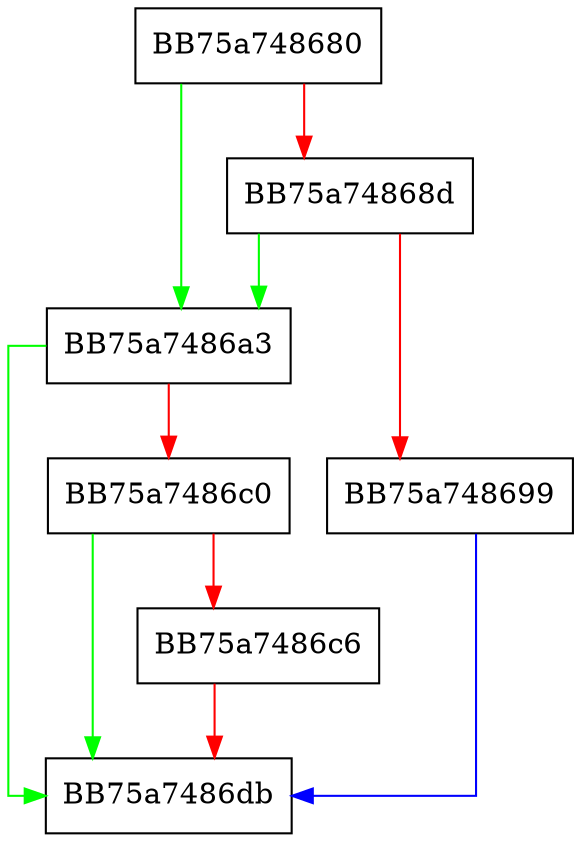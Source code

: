 digraph MpCpuToleranceIntervalEnd {
  node [shape="box"];
  graph [splines=ortho];
  BB75a748680 -> BB75a7486a3 [color="green"];
  BB75a748680 -> BB75a74868d [color="red"];
  BB75a74868d -> BB75a7486a3 [color="green"];
  BB75a74868d -> BB75a748699 [color="red"];
  BB75a748699 -> BB75a7486db [color="blue"];
  BB75a7486a3 -> BB75a7486db [color="green"];
  BB75a7486a3 -> BB75a7486c0 [color="red"];
  BB75a7486c0 -> BB75a7486db [color="green"];
  BB75a7486c0 -> BB75a7486c6 [color="red"];
  BB75a7486c6 -> BB75a7486db [color="red"];
}